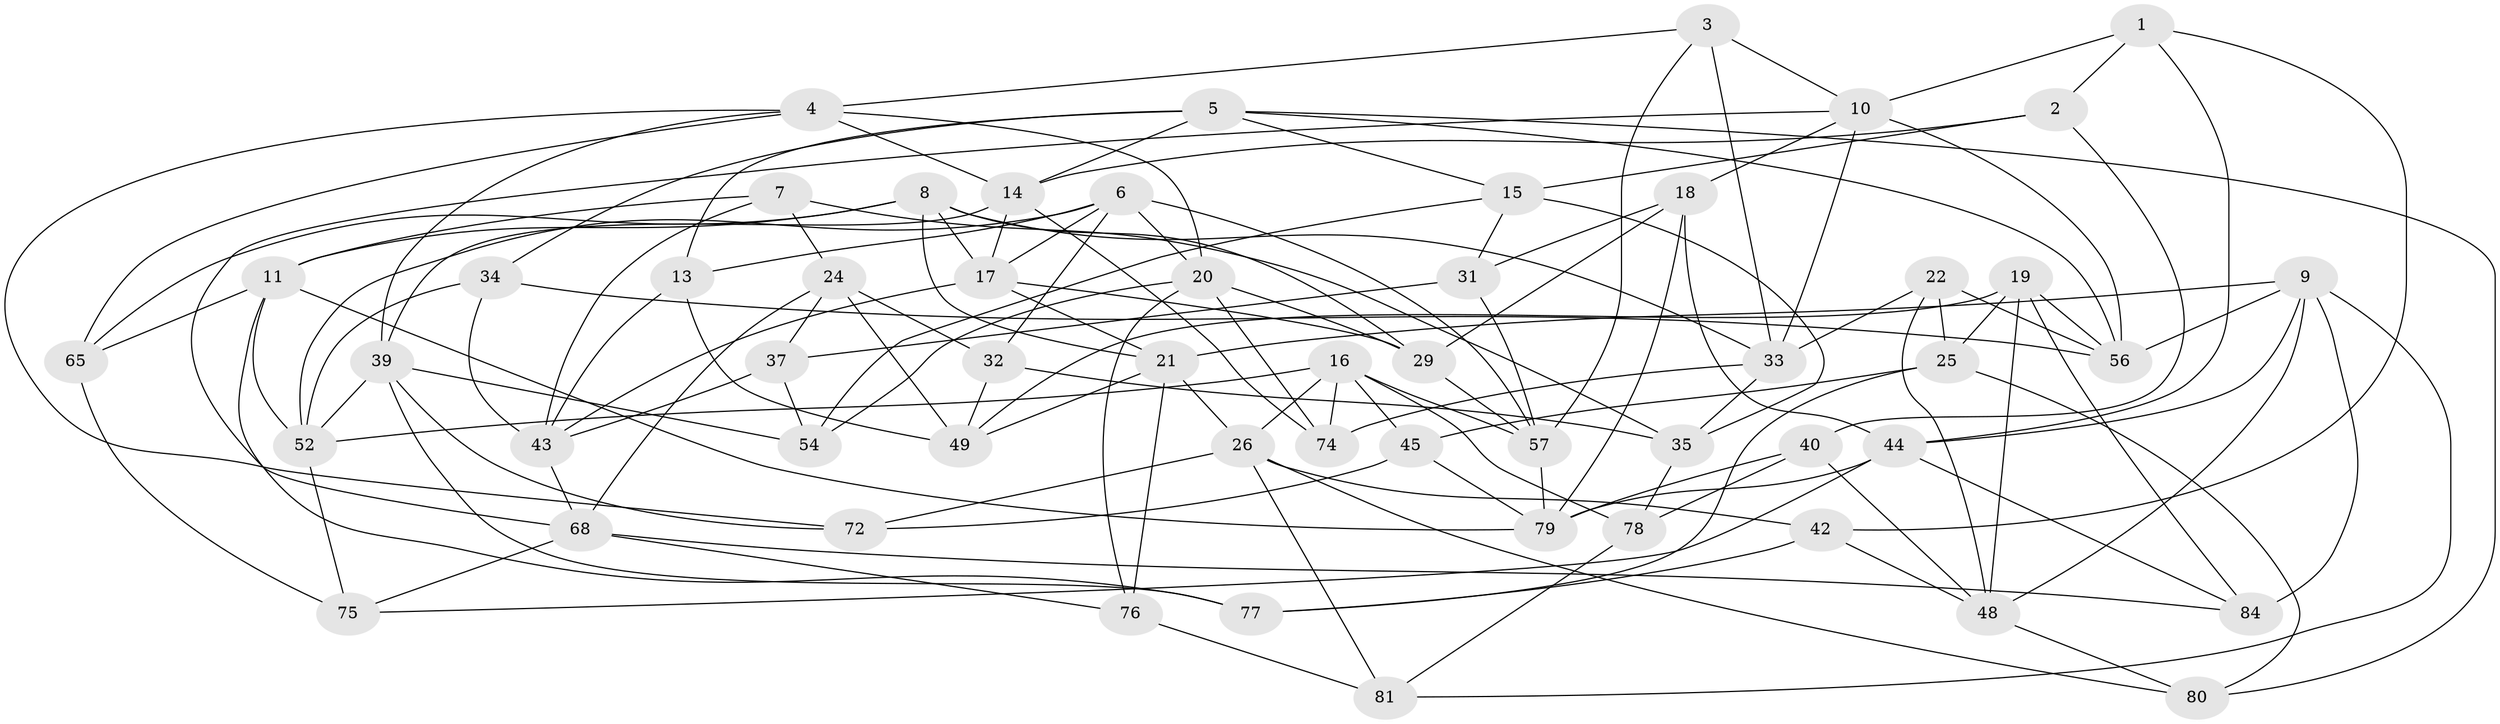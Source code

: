 // original degree distribution, {4: 1.0}
// Generated by graph-tools (version 1.1) at 2025/11/02/27/25 16:11:48]
// undirected, 55 vertices, 137 edges
graph export_dot {
graph [start="1"]
  node [color=gray90,style=filled];
  1;
  2;
  3;
  4 [super="+58"];
  5 [super="+50"];
  6 [super="+12"];
  7;
  8 [super="+85"];
  9 [super="+36"];
  10 [super="+63"];
  11 [super="+69"];
  13;
  14 [super="+27"];
  15 [super="+23"];
  16 [super="+73"];
  17 [super="+38"];
  18 [super="+30"];
  19 [super="+70"];
  20 [super="+53"];
  21 [super="+46"];
  22;
  24 [super="+64"];
  25 [super="+41"];
  26 [super="+28"];
  29 [super="+55"];
  31;
  32;
  33 [super="+67"];
  34;
  35 [super="+66"];
  37;
  39 [super="+47"];
  40;
  42;
  43 [super="+61"];
  44 [super="+62"];
  45;
  48 [super="+59"];
  49 [super="+51"];
  52 [super="+83"];
  54;
  56 [super="+71"];
  57 [super="+60"];
  65;
  68 [super="+82"];
  72;
  74;
  75;
  76;
  77;
  78;
  79 [super="+86"];
  80;
  81;
  84;
  1 -- 2;
  1 -- 42;
  1 -- 44;
  1 -- 10;
  2 -- 14;
  2 -- 40;
  2 -- 15;
  3 -- 4;
  3 -- 33;
  3 -- 57;
  3 -- 10;
  4 -- 20;
  4 -- 39;
  4 -- 72;
  4 -- 65;
  4 -- 14;
  5 -- 13;
  5 -- 56;
  5 -- 80;
  5 -- 34;
  5 -- 15;
  5 -- 14;
  6 -- 13;
  6 -- 20;
  6 -- 32;
  6 -- 57;
  6 -- 52;
  6 -- 17;
  7 -- 24;
  7 -- 35;
  7 -- 11;
  7 -- 43;
  8 -- 65;
  8 -- 17;
  8 -- 33;
  8 -- 29;
  8 -- 11;
  8 -- 21;
  9 -- 84;
  9 -- 81;
  9 -- 48;
  9 -- 44;
  9 -- 56;
  9 -- 21;
  10 -- 56;
  10 -- 33;
  10 -- 68;
  10 -- 18;
  11 -- 79;
  11 -- 77;
  11 -- 65;
  11 -- 52;
  13 -- 43;
  13 -- 49;
  14 -- 39;
  14 -- 17;
  14 -- 74;
  15 -- 35 [weight=2];
  15 -- 31;
  15 -- 54;
  16 -- 57;
  16 -- 78;
  16 -- 26;
  16 -- 74;
  16 -- 52;
  16 -- 45;
  17 -- 29;
  17 -- 43;
  17 -- 21;
  18 -- 44;
  18 -- 29 [weight=2];
  18 -- 79;
  18 -- 31;
  19 -- 84;
  19 -- 56;
  19 -- 25 [weight=2];
  19 -- 48;
  19 -- 49;
  20 -- 74;
  20 -- 29;
  20 -- 54;
  20 -- 76;
  21 -- 76;
  21 -- 26;
  21 -- 49;
  22 -- 25;
  22 -- 33;
  22 -- 48;
  22 -- 56;
  24 -- 32;
  24 -- 37;
  24 -- 49 [weight=2];
  24 -- 68;
  25 -- 77;
  25 -- 80;
  25 -- 45;
  26 -- 81;
  26 -- 72;
  26 -- 80;
  26 -- 42;
  29 -- 57;
  31 -- 37;
  31 -- 57;
  32 -- 49;
  32 -- 35;
  33 -- 35;
  33 -- 74;
  34 -- 43;
  34 -- 56;
  34 -- 52;
  35 -- 78;
  37 -- 54;
  37 -- 43;
  39 -- 72;
  39 -- 54;
  39 -- 77;
  39 -- 52;
  40 -- 48;
  40 -- 78;
  40 -- 79;
  42 -- 77;
  42 -- 48;
  43 -- 68;
  44 -- 75;
  44 -- 84;
  44 -- 79;
  45 -- 72;
  45 -- 79;
  48 -- 80;
  52 -- 75;
  57 -- 79;
  65 -- 75;
  68 -- 76;
  68 -- 75;
  68 -- 84;
  76 -- 81;
  78 -- 81;
}

